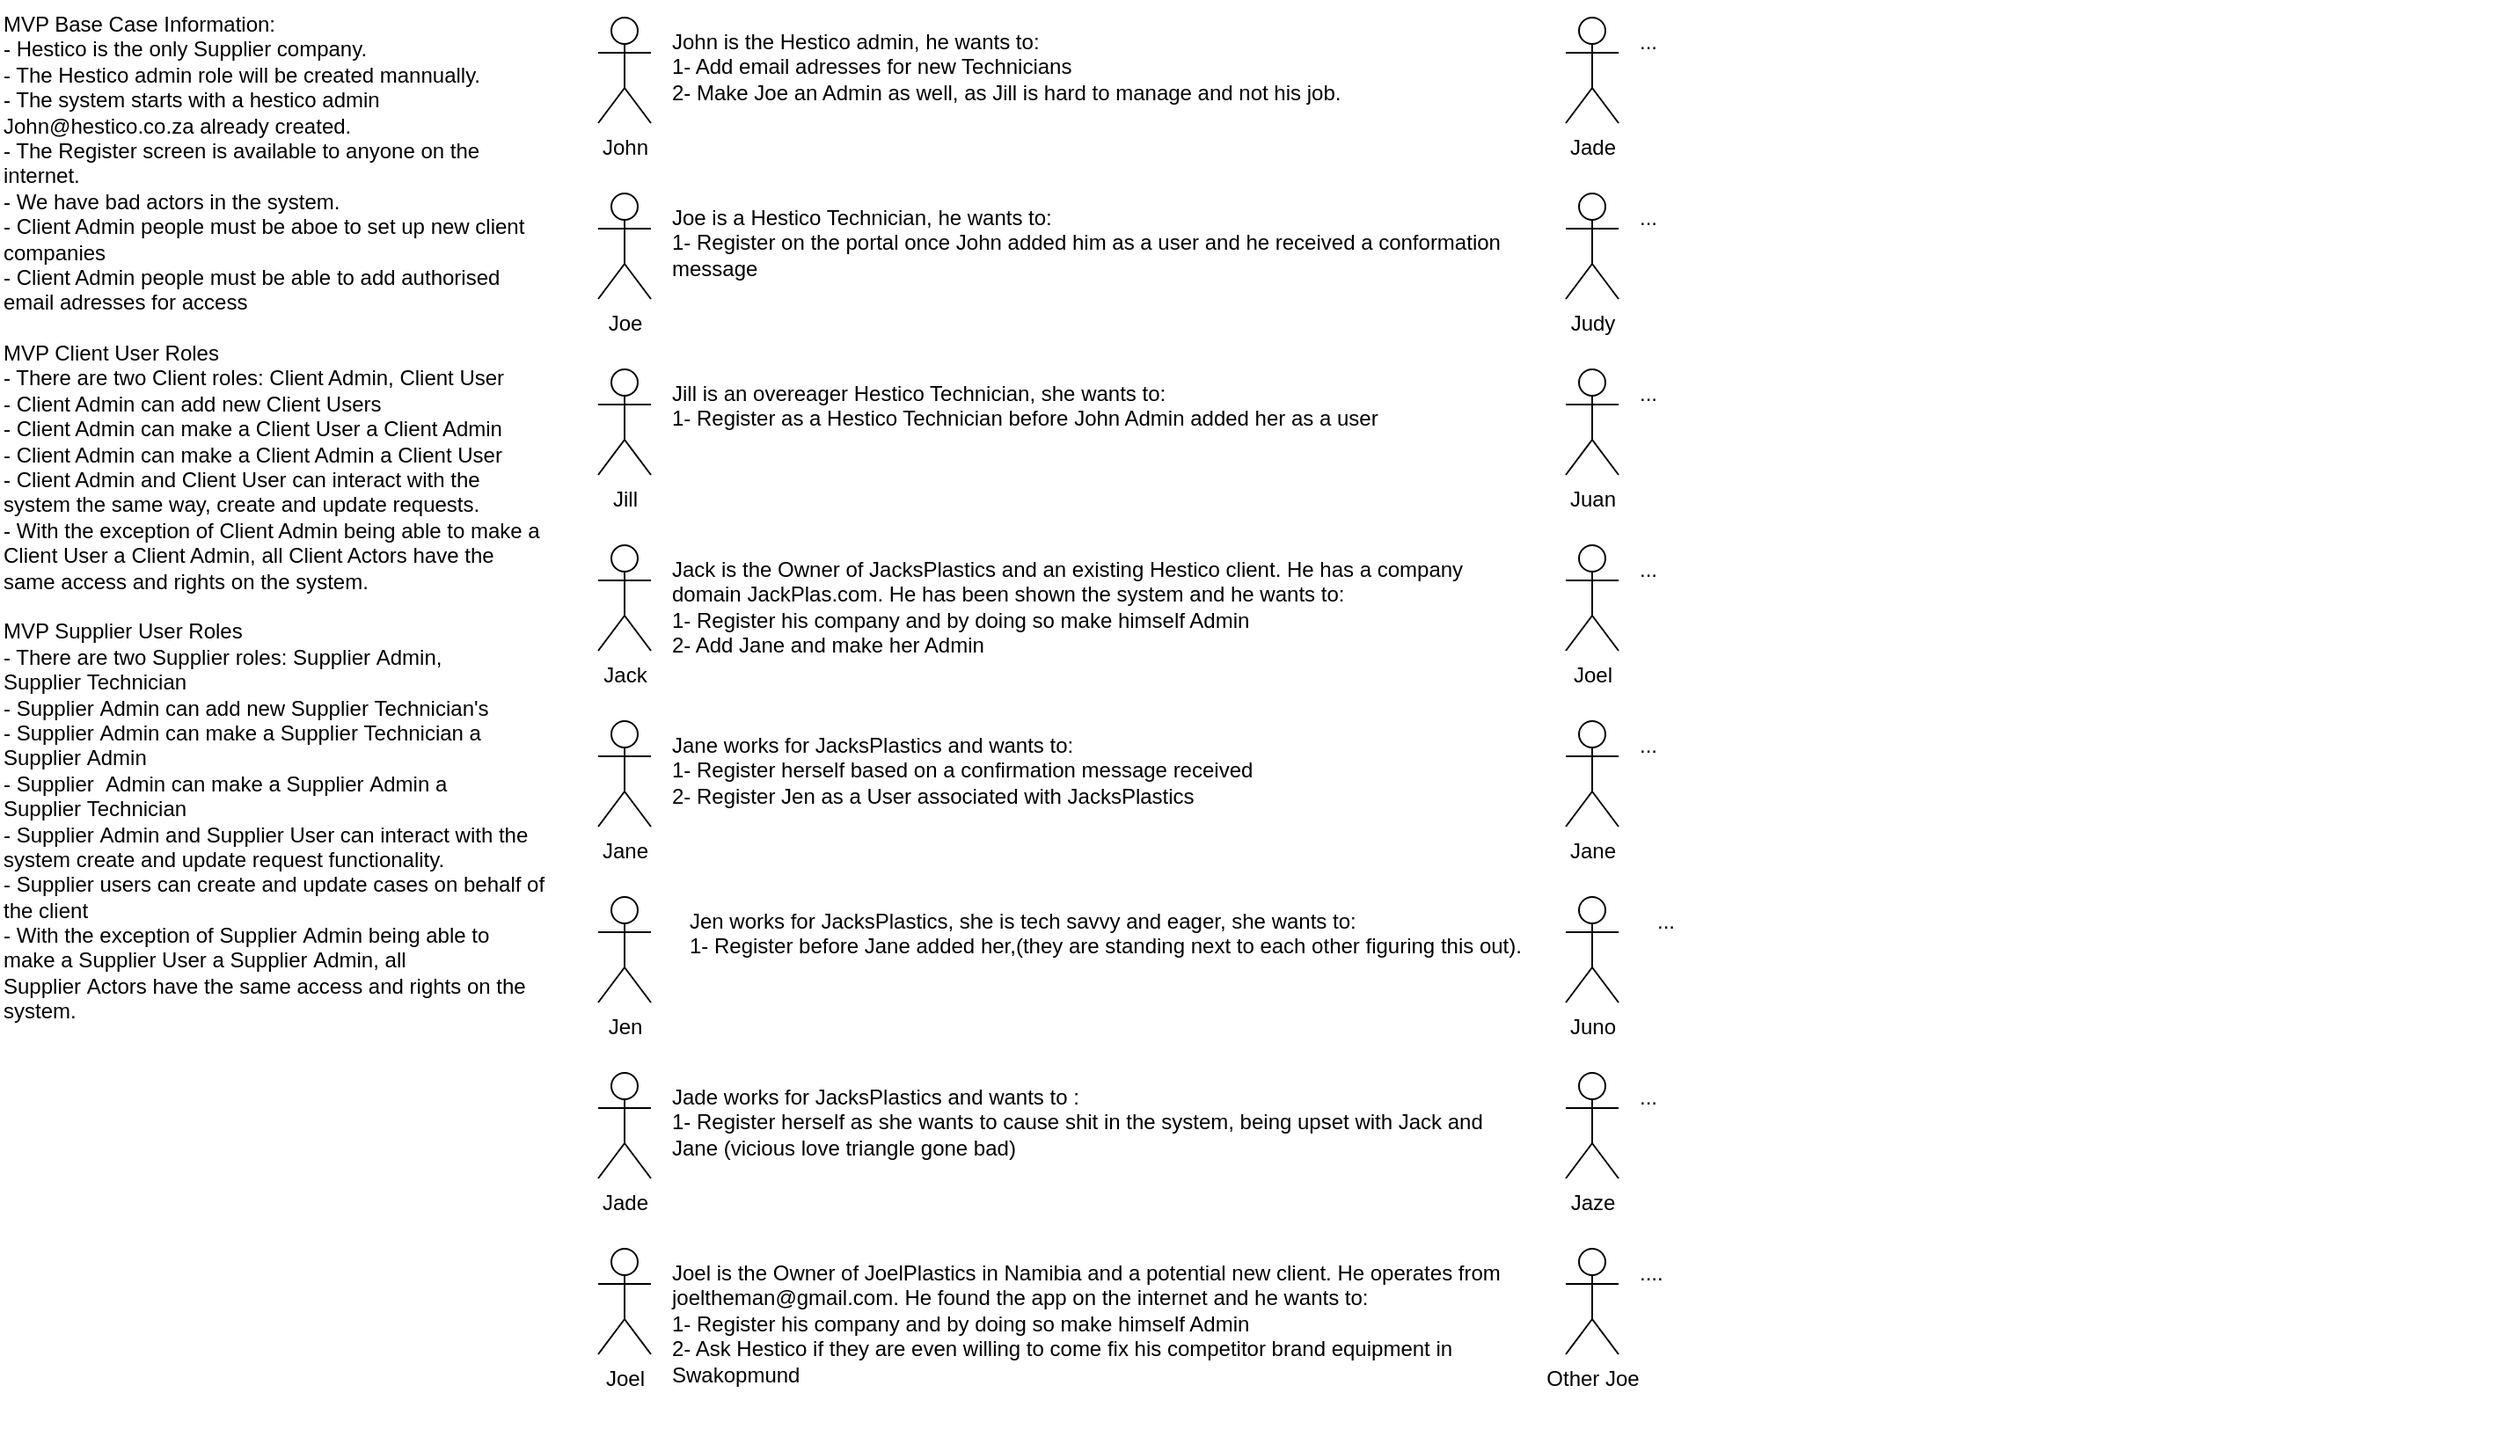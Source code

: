 <mxfile pages="2">
    <diagram id="lYpE3dDIqmqJ6G3t6TBV" name="cases">
        <mxGraphModel dx="588" dy="555" grid="1" gridSize="10" guides="1" tooltips="1" connect="1" arrows="1" fold="1" page="1" pageScale="1" pageWidth="1100" pageHeight="850" math="0" shadow="0">
            <root>
                <mxCell id="0"/>
                <mxCell id="1" parent="0"/>
                <mxCell id="2" value="John" style="shape=umlActor;verticalLabelPosition=bottom;verticalAlign=top;html=1;" parent="1" vertex="1">
                    <mxGeometry x="350" y="20" width="30" height="60" as="geometry"/>
                </mxCell>
                <mxCell id="5" value="Joe" style="shape=umlActor;verticalLabelPosition=bottom;verticalAlign=top;html=1;" parent="1" vertex="1">
                    <mxGeometry x="350" y="120" width="30" height="60" as="geometry"/>
                </mxCell>
                <mxCell id="6" value="Jill" style="shape=umlActor;verticalLabelPosition=bottom;verticalAlign=top;html=1;" parent="1" vertex="1">
                    <mxGeometry x="350" y="220" width="30" height="60" as="geometry"/>
                </mxCell>
                <mxCell id="7" value="Jack" style="shape=umlActor;verticalLabelPosition=bottom;verticalAlign=top;html=1;" parent="1" vertex="1">
                    <mxGeometry x="350" y="320" width="30" height="60" as="geometry"/>
                </mxCell>
                <mxCell id="8" value="Jane" style="shape=umlActor;verticalLabelPosition=bottom;verticalAlign=top;html=1;" parent="1" vertex="1">
                    <mxGeometry x="350" y="420" width="30" height="60" as="geometry"/>
                </mxCell>
                <mxCell id="10" value="Jen" style="shape=umlActor;verticalLabelPosition=bottom;verticalAlign=top;html=1;" parent="1" vertex="1">
                    <mxGeometry x="350" y="520" width="30" height="60" as="geometry"/>
                </mxCell>
                <mxCell id="11" value="Jade" style="shape=umlActor;verticalLabelPosition=bottom;verticalAlign=top;html=1;" parent="1" vertex="1">
                    <mxGeometry x="350" y="620" width="30" height="60" as="geometry"/>
                </mxCell>
                <mxCell id="12" value="MVP Base Case Information:&lt;br&gt;- Hestico is the only Supplier company. &lt;br&gt;- The Hestico admin role will be created mannually.&lt;br&gt;- The system starts with a hestico admin John@hestico.co.za already created.&lt;br&gt;- The Register screen is available to anyone on the internet.&lt;br&gt;- We have bad actors in the system.&amp;nbsp;&lt;br&gt;- Client Admin people must be aboe to set up new client companies&lt;br&gt;- Client Admin people must be able to add authorised email adresses for access&lt;br&gt;&lt;br&gt;MVP Client User Roles&lt;br&gt;- There are two Client roles: Client Admin, Client User&lt;br&gt;- Client Admin can add new Client Users&lt;br&gt;- Client Admin can make a Client User a Client Admin&lt;br&gt;- Client Admin can make a Client Admin a Client User&lt;br&gt;- Client Admin and Client User can interact with the system the same way, create and update requests.&amp;nbsp;&lt;br&gt;- With the exception of Client Admin being able to make a Client User a Client Admin, all Client Actors have the same access and rights on the system.&amp;nbsp;&lt;br&gt;&lt;br&gt;MVP Supplier User Roles&lt;br&gt;- There are two Supplier&amp;nbsp;roles: Supplier&amp;nbsp;Admin, Supplier&amp;nbsp;Technician&lt;br style=&quot;border-color: var(--border-color);&quot;&gt;- Supplier&amp;nbsp;Admin can add new Supplier&amp;nbsp;Technician's&lt;br style=&quot;border-color: var(--border-color);&quot;&gt;- Supplier&amp;nbsp;Admin can make a Supplier&amp;nbsp;Technician&amp;nbsp;a Supplier&amp;nbsp;Admin&lt;br style=&quot;border-color: var(--border-color);&quot;&gt;- Supplier&amp;nbsp;&amp;nbsp;Admin can make a Supplier&amp;nbsp;Admin a Supplier&amp;nbsp;Technician&lt;br style=&quot;border-color: var(--border-color);&quot;&gt;- Supplier&amp;nbsp;Admin and Supplier&amp;nbsp;User can interact with the system create and update request functionality.&amp;nbsp;&lt;br&gt;- Supplier users can create and update cases on behalf of the client&lt;br style=&quot;border-color: var(--border-color);&quot;&gt;- With the exception of Supplier&amp;nbsp;Admin being able to make a Supplier&amp;nbsp;User a Supplier&amp;nbsp;Admin, all Supplier&amp;nbsp;Actors have the same access and rights on the system." style="text;html=1;strokeColor=none;fillColor=none;align=left;verticalAlign=top;whiteSpace=wrap;rounded=0;" parent="1" vertex="1">
                    <mxGeometry x="10" y="10" width="310" height="820" as="geometry"/>
                </mxCell>
                <mxCell id="13" value="John is the Hestico admin, he wants to:&amp;nbsp;&lt;br&gt;1- Add email adresses for new Technicians&lt;br&gt;2- Make Joe an Admin as well, as Jill is hard to manage and not his job." style="text;html=1;strokeColor=none;fillColor=none;align=left;verticalAlign=top;whiteSpace=wrap;rounded=0;" parent="1" vertex="1">
                    <mxGeometry x="390" y="20" width="480" height="80" as="geometry"/>
                </mxCell>
                <mxCell id="14" value="Joe is a Hestico Technician, he wants to:&amp;nbsp;&lt;br&gt;1- Register on the portal once John added him as a user and he received a conformation message" style="text;html=1;strokeColor=none;fillColor=none;align=left;verticalAlign=top;whiteSpace=wrap;rounded=0;" parent="1" vertex="1">
                    <mxGeometry x="390" y="120" width="480" height="80" as="geometry"/>
                </mxCell>
                <mxCell id="15" value="Jill is an overeager Hestico Technician, she wants to:&amp;nbsp;&lt;br&gt;1- Register as a Hestico Technician before John Admin added her as a user&lt;span style=&quot;color: rgba(0, 0, 0, 0); font-family: monospace; font-size: 0px;&quot;&gt;%3CmxGraphModel%3E%3Croot%3E%3CmxCell%20id%3D%220%22%2F%3E%3CmxCell%20id%3D%221%22%20parent%3D%220%22%2F%3E%3CmxCell%20id%3D%222%22%20value%3D%22John%20is%20the%20Hestico%20admin%2C%20he%20wants%20to%3A%26amp%3Bnbsp%3B%26lt%3Bbr%26gt%3B1-%20Add%20email%20adresses%20for%20new%20Technicians%22%20style%3D%22text%3Bhtml%3D1%3BstrokeColor%3Dnone%3BfillColor%3Dnone%3Balign%3Dleft%3BverticalAlign%3Dtop%3BwhiteSpace%3Dwrap%3Brounded%3D0%3B%22%20vertex%3D%221%22%20parent%3D%221%22%3E%3CmxGeometry%20x%3D%22440%22%20y%3D%2240%22%20width%3D%22480%22%20height%3D%2280%22%20as%3D%22geometry%22%2F%3E%3C%2FmxCell%3E%3C%2Froot%3E%3C%2FmxGraphModel%3E&lt;/span&gt;" style="text;html=1;strokeColor=none;fillColor=none;align=left;verticalAlign=top;whiteSpace=wrap;rounded=0;" parent="1" vertex="1">
                    <mxGeometry x="390" y="220" width="480" height="80" as="geometry"/>
                </mxCell>
                <mxCell id="16" value="Jack is the Owner of JacksPlastics and an existing Hestico client. He has a company domain JackPlas.com. He has been shown the system and he wants to:&amp;nbsp;&lt;br&gt;1- Register his company and by doing so make himself Admin&lt;br&gt;2- Add Jane and make her Admin" style="text;html=1;strokeColor=none;fillColor=none;align=left;verticalAlign=top;whiteSpace=wrap;rounded=0;" parent="1" vertex="1">
                    <mxGeometry x="390" y="320" width="480" height="80" as="geometry"/>
                </mxCell>
                <mxCell id="17" value="Jane works for JacksPlastics and wants to:&amp;nbsp;&lt;br&gt;1- Register herself based on a confirmation message received&lt;br&gt;2- Register Jen as a User associated with JacksPlastics" style="text;html=1;strokeColor=none;fillColor=none;align=left;verticalAlign=top;whiteSpace=wrap;rounded=0;" parent="1" vertex="1">
                    <mxGeometry x="390" y="420" width="480" height="80" as="geometry"/>
                </mxCell>
                <mxCell id="18" value="Joel" style="shape=umlActor;verticalLabelPosition=bottom;verticalAlign=top;html=1;" parent="1" vertex="1">
                    <mxGeometry x="350" y="720" width="30" height="60" as="geometry"/>
                </mxCell>
                <mxCell id="19" value="Joel is the Owner of JoelPlastics in Namibia and a potential new client. He operates from joeltheman@gmail.com. He found the app on the internet and he wants to:&amp;nbsp;&lt;br&gt;1- Register his company and by doing so make himself Admin&lt;br&gt;2- Ask Hestico if they are even willing to come fix his competitor brand equipment in Swakopmund" style="text;html=1;strokeColor=none;fillColor=none;align=left;verticalAlign=top;whiteSpace=wrap;rounded=0;" parent="1" vertex="1">
                    <mxGeometry x="390" y="720" width="480" height="80" as="geometry"/>
                </mxCell>
                <mxCell id="20" value="Jade works for JacksPlastics and wants to :&amp;nbsp;&lt;br&gt;1- Register herself as she wants to cause shit in the system, being upset with Jack and Jane (vicious love triangle gone bad)" style="text;html=1;strokeColor=none;fillColor=none;align=left;verticalAlign=top;whiteSpace=wrap;rounded=0;" parent="1" vertex="1">
                    <mxGeometry x="390" y="620" width="480" height="80" as="geometry"/>
                </mxCell>
                <mxCell id="21" value="Jen works for JacksPlastics, she is tech savvy and eager,&amp;nbsp;she wants to:&amp;nbsp;&lt;br&gt;1- Register before Jane added her,(they are standing next to each other figuring this out)." style="text;html=1;strokeColor=none;fillColor=none;align=left;verticalAlign=top;whiteSpace=wrap;rounded=0;" parent="1" vertex="1">
                    <mxGeometry x="400" y="520" width="480" height="80" as="geometry"/>
                </mxCell>
                <mxCell id="22" value="Jade" style="shape=umlActor;verticalLabelPosition=bottom;verticalAlign=top;html=1;" parent="1" vertex="1">
                    <mxGeometry x="900" y="20" width="30" height="60" as="geometry"/>
                </mxCell>
                <mxCell id="23" value="Judy" style="shape=umlActor;verticalLabelPosition=bottom;verticalAlign=top;html=1;" parent="1" vertex="1">
                    <mxGeometry x="900" y="120" width="30" height="60" as="geometry"/>
                </mxCell>
                <mxCell id="24" value="Juan" style="shape=umlActor;verticalLabelPosition=bottom;verticalAlign=top;html=1;" parent="1" vertex="1">
                    <mxGeometry x="900" y="220" width="30" height="60" as="geometry"/>
                </mxCell>
                <mxCell id="25" value="Joel" style="shape=umlActor;verticalLabelPosition=bottom;verticalAlign=top;html=1;" parent="1" vertex="1">
                    <mxGeometry x="900" y="320" width="30" height="60" as="geometry"/>
                </mxCell>
                <mxCell id="26" value="Jane" style="shape=umlActor;verticalLabelPosition=bottom;verticalAlign=top;html=1;" parent="1" vertex="1">
                    <mxGeometry x="900" y="420" width="30" height="60" as="geometry"/>
                </mxCell>
                <mxCell id="27" value="Juno" style="shape=umlActor;verticalLabelPosition=bottom;verticalAlign=top;html=1;" parent="1" vertex="1">
                    <mxGeometry x="900" y="520" width="30" height="60" as="geometry"/>
                </mxCell>
                <mxCell id="28" value="Jaze" style="shape=umlActor;verticalLabelPosition=bottom;verticalAlign=top;html=1;" parent="1" vertex="1">
                    <mxGeometry x="900" y="620" width="30" height="60" as="geometry"/>
                </mxCell>
                <mxCell id="29" value="..." style="text;html=1;strokeColor=none;fillColor=none;align=left;verticalAlign=top;whiteSpace=wrap;rounded=0;" parent="1" vertex="1">
                    <mxGeometry x="940" y="20" width="480" height="80" as="geometry"/>
                </mxCell>
                <mxCell id="30" value="..." style="text;html=1;strokeColor=none;fillColor=none;align=left;verticalAlign=top;whiteSpace=wrap;rounded=0;" parent="1" vertex="1">
                    <mxGeometry x="940" y="120" width="480" height="80" as="geometry"/>
                </mxCell>
                <mxCell id="31" value="..." style="text;html=1;strokeColor=none;fillColor=none;align=left;verticalAlign=top;whiteSpace=wrap;rounded=0;" parent="1" vertex="1">
                    <mxGeometry x="940" y="220" width="480" height="80" as="geometry"/>
                </mxCell>
                <mxCell id="32" value="..." style="text;html=1;strokeColor=none;fillColor=none;align=left;verticalAlign=top;whiteSpace=wrap;rounded=0;" parent="1" vertex="1">
                    <mxGeometry x="940" y="320" width="480" height="80" as="geometry"/>
                </mxCell>
                <mxCell id="33" value="..." style="text;html=1;strokeColor=none;fillColor=none;align=left;verticalAlign=top;whiteSpace=wrap;rounded=0;" parent="1" vertex="1">
                    <mxGeometry x="940" y="420" width="480" height="80" as="geometry"/>
                </mxCell>
                <mxCell id="34" value="Other Joe" style="shape=umlActor;verticalLabelPosition=bottom;verticalAlign=top;html=1;" parent="1" vertex="1">
                    <mxGeometry x="900" y="720" width="30" height="60" as="geometry"/>
                </mxCell>
                <mxCell id="35" value="...." style="text;html=1;strokeColor=none;fillColor=none;align=left;verticalAlign=top;whiteSpace=wrap;rounded=0;" parent="1" vertex="1">
                    <mxGeometry x="940" y="720" width="480" height="80" as="geometry"/>
                </mxCell>
                <mxCell id="36" value="..." style="text;html=1;strokeColor=none;fillColor=none;align=left;verticalAlign=top;whiteSpace=wrap;rounded=0;" parent="1" vertex="1">
                    <mxGeometry x="940" y="620" width="480" height="80" as="geometry"/>
                </mxCell>
                <mxCell id="37" value="..." style="text;html=1;strokeColor=none;fillColor=none;align=left;verticalAlign=top;whiteSpace=wrap;rounded=0;" parent="1" vertex="1">
                    <mxGeometry x="950" y="520" width="480" height="80" as="geometry"/>
                </mxCell>
            </root>
        </mxGraphModel>
    </diagram>
    <diagram id="XRNIcyEufCKisz5gaLjk" name="flow">
        <mxGraphModel dx="5624" dy="2220" grid="1" gridSize="10" guides="1" tooltips="1" connect="1" arrows="1" fold="1" page="1" pageScale="1" pageWidth="1100" pageHeight="850" math="0" shadow="0">
            <root>
                <mxCell id="0"/>
                <mxCell id="1" parent="0"/>
                <mxCell id="3gF2127aRMQdUb-1L_oM-12" value="Salient Points: &lt;br&gt;You cannot Register as a user of a company, without the Admin first adding you.&amp;nbsp;&lt;br&gt;You can Register as a new Client Company, you will then be the Admin and added as a user&lt;div&gt;&lt;br&gt;Complex Scenarios Excluded for now:&amp;nbsp;&lt;div&gt;Client has multiple sites&lt;/div&gt;&lt;div&gt;Any form of company/user validation&lt;br&gt;&lt;div&gt;&lt;br&gt;&lt;/div&gt;&lt;/div&gt;&lt;/div&gt;" style="text;html=1;strokeColor=none;fillColor=#FFFFFF;align=left;verticalAlign=top;whiteSpace=wrap;rounded=0;" parent="1" vertex="1">
                    <mxGeometry x="5" y="660" width="919" height="120" as="geometry"/>
                </mxCell>
                <mxCell id="rQJZM5QlKdV1HmWrJyB7-55" style="edgeStyle=none;html=1;fillColor=#FFFFFF;" parent="1" source="rQJZM5QlKdV1HmWrJyB7-56" target="rQJZM5QlKdV1HmWrJyB7-58" edge="1">
                    <mxGeometry relative="1" as="geometry"/>
                </mxCell>
                <mxCell id="rQJZM5QlKdV1HmWrJyB7-56" value="" style="ellipse;whiteSpace=wrap;html=1;fillColor=#FFFFFF;" parent="1" vertex="1">
                    <mxGeometry x="52" y="119.5" width="40" height="40" as="geometry"/>
                </mxCell>
                <mxCell id="McaZuEINoJCjQyxoQrHF-2" style="edgeStyle=none;html=1;entryX=0;entryY=0.5;entryDx=0;entryDy=0;fillColor=#FFFFFF;" edge="1" parent="1" source="rQJZM5QlKdV1HmWrJyB7-58" target="rQJZM5QlKdV1HmWrJyB7-87">
                    <mxGeometry relative="1" as="geometry"/>
                </mxCell>
                <mxCell id="rQJZM5QlKdV1HmWrJyB7-58" value="&lt;div style=&quot;border-color: var(--border-color);&quot;&gt;Register&lt;/div&gt;&lt;div style=&quot;border-color: var(--border-color);&quot;&gt;Log In&lt;/div&gt;" style="rounded=1;whiteSpace=wrap;html=1;fillColor=#FFFFFF;" parent="1" vertex="1">
                    <mxGeometry x="12" y="190" width="120" height="80" as="geometry"/>
                </mxCell>
                <mxCell id="rQJZM5QlKdV1HmWrJyB7-59" value="J" style="shape=umlActor;verticalLabelPosition=bottom;verticalAlign=top;html=1;outlineConnect=0;fillColor=#FFFFFF;" parent="1" vertex="1">
                    <mxGeometry x="5" y="96.25" width="30" height="60" as="geometry"/>
                </mxCell>
                <mxCell id="rQJZM5QlKdV1HmWrJyB7-60" value="&lt;i&gt;index.html&lt;/i&gt;" style="text;html=1;align=center;verticalAlign=middle;whiteSpace=wrap;rounded=0;fillColor=none;" parent="1" vertex="1">
                    <mxGeometry x="92" y="165" width="60" height="30" as="geometry"/>
                </mxCell>
                <mxCell id="McaZuEINoJCjQyxoQrHF-17" style="edgeStyle=none;html=1;entryX=0;entryY=0.5;entryDx=0;entryDy=0;fillColor=#FFFFFF;" edge="1" parent="1" source="rQJZM5QlKdV1HmWrJyB7-63" target="rQJZM5QlKdV1HmWrJyB7-76">
                    <mxGeometry relative="1" as="geometry"/>
                </mxCell>
                <mxCell id="McaZuEINoJCjQyxoQrHF-21" style="edgeStyle=none;html=1;entryX=0;entryY=0.5;entryDx=0;entryDy=0;fillColor=#FFFFFF;" edge="1" parent="1" source="rQJZM5QlKdV1HmWrJyB7-63" target="rQJZM5QlKdV1HmWrJyB7-74">
                    <mxGeometry relative="1" as="geometry"/>
                </mxCell>
                <mxCell id="rQJZM5QlKdV1HmWrJyB7-63" value="" style="rhombus;whiteSpace=wrap;html=1;fillColor=#FFFFFF;" parent="1" vertex="1">
                    <mxGeometry x="730" y="279.75" width="40" height="40" as="geometry"/>
                </mxCell>
                <mxCell id="McaZuEINoJCjQyxoQrHF-39" style="edgeStyle=orthogonalEdgeStyle;html=1;entryX=0;entryY=0.5;entryDx=0;entryDy=0;fillColor=#FFFFFF;" edge="1" parent="1" source="rQJZM5QlKdV1HmWrJyB7-65" target="rQJZM5QlKdV1HmWrJyB7-67">
                    <mxGeometry relative="1" as="geometry"/>
                </mxCell>
                <mxCell id="rQJZM5QlKdV1HmWrJyB7-65" value="Company Registration" style="rounded=1;whiteSpace=wrap;html=1;fillColor=#FFFFFF;" parent="1" vertex="1">
                    <mxGeometry x="752" y="459" width="120" height="80" as="geometry"/>
                </mxCell>
                <mxCell id="rQJZM5QlKdV1HmWrJyB7-66" value="&lt;i&gt;registercompany.html&lt;/i&gt;" style="text;html=1;align=center;verticalAlign=middle;whiteSpace=wrap;rounded=0;fillColor=none;" parent="1" vertex="1">
                    <mxGeometry x="752" y="535" width="120" height="30" as="geometry"/>
                </mxCell>
                <mxCell id="McaZuEINoJCjQyxoQrHF-38" style="edgeStyle=orthogonalEdgeStyle;html=1;entryX=0.5;entryY=1;entryDx=0;entryDy=0;fillColor=#FFFFFF;" edge="1" parent="1" source="rQJZM5QlKdV1HmWrJyB7-67" target="rQJZM5QlKdV1HmWrJyB7-84">
                    <mxGeometry relative="1" as="geometry"/>
                </mxCell>
                <mxCell id="rQJZM5QlKdV1HmWrJyB7-67" value="Confirm&amp;nbsp;&lt;div&gt;Company&lt;br&gt;&lt;div&gt;Registration&lt;/div&gt;&lt;/div&gt;" style="rounded=1;whiteSpace=wrap;html=1;fillColor=#FFFFFF;" parent="1" vertex="1">
                    <mxGeometry x="970" y="459" width="120" height="80" as="geometry"/>
                </mxCell>
                <mxCell id="rQJZM5QlKdV1HmWrJyB7-68" value="&lt;i&gt;confirmcompany.html&lt;/i&gt;" style="text;html=1;align=center;verticalAlign=middle;whiteSpace=wrap;rounded=0;fillColor=none;" parent="1" vertex="1">
                    <mxGeometry x="970" y="535" width="120" height="30" as="geometry"/>
                </mxCell>
                <mxCell id="McaZuEINoJCjQyxoQrHF-60" style="edgeStyle=orthogonalEdgeStyle;html=1;fillColor=#FFFFFF;entryX=0.5;entryY=1;entryDx=0;entryDy=0;" edge="1" parent="1" source="rQJZM5QlKdV1HmWrJyB7-73" target="rQJZM5QlKdV1HmWrJyB7-58">
                    <mxGeometry relative="1" as="geometry">
                        <mxPoint x="92" y="360" as="targetPoint"/>
                    </mxGeometry>
                </mxCell>
                <mxCell id="rQJZM5QlKdV1HmWrJyB7-73" value="Explain Onboarding Process" style="rounded=1;whiteSpace=wrap;html=1;fillColor=#FFFFFF;" parent="1" vertex="1">
                    <mxGeometry x="12" y="540" width="120" height="80" as="geometry"/>
                </mxCell>
                <mxCell id="McaZuEINoJCjQyxoQrHF-53" style="edgeStyle=orthogonalEdgeStyle;html=1;entryX=1;entryY=0.5;entryDx=0;entryDy=0;fillColor=#FFFFFF;" edge="1" parent="1" source="rQJZM5QlKdV1HmWrJyB7-74" target="rQJZM5QlKdV1HmWrJyB7-92">
                    <mxGeometry relative="1" as="geometry">
                        <Array as="points">
                            <mxPoint x="871" y="400"/>
                        </Array>
                    </mxGeometry>
                </mxCell>
                <mxCell id="rQJZM5QlKdV1HmWrJyB7-74" value="Not Linked to a Company" style="rounded=0;whiteSpace=wrap;html=1;fillColor=#FFFFFF;" parent="1" vertex="1">
                    <mxGeometry x="811" y="319.75" width="120" height="40" as="geometry"/>
                </mxCell>
                <mxCell id="McaZuEINoJCjQyxoQrHF-47" style="html=1;entryX=0.5;entryY=1;entryDx=0;entryDy=0;fillColor=#FFFFFF;exitX=1;exitY=0.5;exitDx=0;exitDy=0;" edge="1" parent="1" source="rQJZM5QlKdV1HmWrJyB7-76" target="rQJZM5QlKdV1HmWrJyB7-84">
                    <mxGeometry relative="1" as="geometry"/>
                </mxCell>
                <mxCell id="rQJZM5QlKdV1HmWrJyB7-76" value="Linked to a Company" style="rounded=0;whiteSpace=wrap;html=1;fillColor=#FFFFFF;" parent="1" vertex="1">
                    <mxGeometry x="811" y="240" width="120" height="40" as="geometry"/>
                </mxCell>
                <mxCell id="rQJZM5QlKdV1HmWrJyB7-79" value="&lt;i&gt;explainonboarding.html&lt;/i&gt;" style="text;html=1;align=center;verticalAlign=middle;whiteSpace=wrap;rounded=0;fillColor=#FFFFFF;" parent="1" vertex="1">
                    <mxGeometry x="12" y="620" width="120" height="20" as="geometry"/>
                </mxCell>
                <mxCell id="McaZuEINoJCjQyxoQrHF-19" style="edgeStyle=none;html=1;entryX=0;entryY=0.5;entryDx=0;entryDy=0;fillColor=#FFFFFF;" edge="1" parent="1" source="rQJZM5QlKdV1HmWrJyB7-82" target="rQJZM5QlKdV1HmWrJyB7-63">
                    <mxGeometry relative="1" as="geometry"/>
                </mxCell>
                <mxCell id="rQJZM5QlKdV1HmWrJyB7-82" value="Confirm&amp;nbsp;&lt;div&gt;User&lt;br&gt;&lt;div&gt;Registration&lt;/div&gt;&lt;/div&gt;" style="rounded=1;whiteSpace=wrap;html=1;fillColor=#FFFFFF;" parent="1" vertex="1">
                    <mxGeometry x="571" y="259.75" width="120" height="80" as="geometry"/>
                </mxCell>
                <mxCell id="McaZuEINoJCjQyxoQrHF-3" style="edgeStyle=none;html=1;entryX=0;entryY=0.5;entryDx=0;entryDy=0;fillColor=#FFFFFF;" edge="1" parent="1" source="rQJZM5QlKdV1HmWrJyB7-87" target="rQJZM5QlKdV1HmWrJyB7-88">
                    <mxGeometry relative="1" as="geometry"/>
                </mxCell>
                <mxCell id="McaZuEINoJCjQyxoQrHF-4" style="edgeStyle=none;html=1;entryX=0;entryY=0.5;entryDx=0;entryDy=0;fillColor=#FFFFFF;" edge="1" parent="1" source="rQJZM5QlKdV1HmWrJyB7-87" target="rQJZM5QlKdV1HmWrJyB7-90">
                    <mxGeometry relative="1" as="geometry"/>
                </mxCell>
                <mxCell id="rQJZM5QlKdV1HmWrJyB7-87" value="" style="rhombus;whiteSpace=wrap;html=1;fillColor=#FFFFFF;" parent="1" vertex="1">
                    <mxGeometry x="172" y="210" width="40" height="40" as="geometry"/>
                </mxCell>
                <mxCell id="McaZuEINoJCjQyxoQrHF-8" style="edgeStyle=none;html=1;entryX=0;entryY=0.5;entryDx=0;entryDy=0;fillColor=#FFFFFF;" edge="1" parent="1" source="rQJZM5QlKdV1HmWrJyB7-88" target="rQJZM5QlKdV1HmWrJyB7-78">
                    <mxGeometry relative="1" as="geometry"/>
                </mxCell>
                <mxCell id="rQJZM5QlKdV1HmWrJyB7-88" value="Register" style="rounded=0;whiteSpace=wrap;html=1;fillColor=#FFFFFF;" parent="1" vertex="1">
                    <mxGeometry x="250" y="280" width="120" height="40" as="geometry"/>
                </mxCell>
                <mxCell id="McaZuEINoJCjQyxoQrHF-7" style="edgeStyle=none;html=1;entryX=0;entryY=0.5;entryDx=0;entryDy=0;fillColor=#FFFFFF;" edge="1" parent="1" source="rQJZM5QlKdV1HmWrJyB7-90" target="rQJZM5QlKdV1HmWrJyB7-70">
                    <mxGeometry relative="1" as="geometry"/>
                </mxCell>
                <mxCell id="rQJZM5QlKdV1HmWrJyB7-90" value="Log In" style="rounded=0;whiteSpace=wrap;html=1;fillColor=#FFFFFF;" parent="1" vertex="1">
                    <mxGeometry x="252" y="160" width="120" height="40" as="geometry"/>
                </mxCell>
                <mxCell id="McaZuEINoJCjQyxoQrHF-54" style="edgeStyle=orthogonalEdgeStyle;html=1;entryX=0.5;entryY=0;entryDx=0;entryDy=0;fillColor=#FFFFFF;" edge="1" parent="1" source="rQJZM5QlKdV1HmWrJyB7-92" target="rQJZM5QlKdV1HmWrJyB7-95">
                    <mxGeometry relative="1" as="geometry"/>
                </mxCell>
                <mxCell id="rQJZM5QlKdV1HmWrJyB7-92" value="&lt;div&gt;Do you want to:&amp;nbsp;&lt;br&gt;- Register Company&lt;br&gt;- Link to Existing&lt;/div&gt;" style="rounded=1;whiteSpace=wrap;html=1;fillColor=#FFFFFF;" parent="1" vertex="1">
                    <mxGeometry x="250" y="359.75" width="120" height="80" as="geometry"/>
                </mxCell>
                <mxCell id="McaZuEINoJCjQyxoQrHF-57" style="edgeStyle=orthogonalEdgeStyle;html=1;entryX=0;entryY=0.5;entryDx=0;entryDy=0;fillColor=#FFFFFF;" edge="1" parent="1" source="rQJZM5QlKdV1HmWrJyB7-95" target="rQJZM5QlKdV1HmWrJyB7-99">
                    <mxGeometry relative="1" as="geometry"/>
                </mxCell>
                <mxCell id="McaZuEINoJCjQyxoQrHF-63" style="edgeStyle=orthogonalEdgeStyle;html=1;fillColor=#FFFFFF;" edge="1" parent="1" source="rQJZM5QlKdV1HmWrJyB7-95" target="rQJZM5QlKdV1HmWrJyB7-97">
                    <mxGeometry relative="1" as="geometry"/>
                </mxCell>
                <mxCell id="rQJZM5QlKdV1HmWrJyB7-95" value="" style="rhombus;whiteSpace=wrap;html=1;fillColor=#FFFFFF;" parent="1" vertex="1">
                    <mxGeometry x="290" y="479" width="40" height="40" as="geometry"/>
                </mxCell>
                <mxCell id="McaZuEINoJCjQyxoQrHF-61" style="edgeStyle=orthogonalEdgeStyle;html=1;fillColor=#FFFFFF;" edge="1" parent="1" source="rQJZM5QlKdV1HmWrJyB7-97" target="rQJZM5QlKdV1HmWrJyB7-73">
                    <mxGeometry relative="1" as="geometry"/>
                </mxCell>
                <mxCell id="rQJZM5QlKdV1HmWrJyB7-97" value="Link Existing" style="rounded=0;whiteSpace=wrap;html=1;fillColor=#FFFFFF;" parent="1" vertex="1">
                    <mxGeometry x="250" y="560" width="120" height="40" as="geometry"/>
                </mxCell>
                <mxCell id="McaZuEINoJCjQyxoQrHF-62" style="edgeStyle=orthogonalEdgeStyle;html=1;entryX=0;entryY=0.5;entryDx=0;entryDy=0;fillColor=#FFFFFF;" edge="1" parent="1" source="rQJZM5QlKdV1HmWrJyB7-99" target="rQJZM5QlKdV1HmWrJyB7-65">
                    <mxGeometry relative="1" as="geometry"/>
                </mxCell>
                <mxCell id="rQJZM5QlKdV1HmWrJyB7-99" value="Register Company" style="rounded=0;whiteSpace=wrap;html=1;fillColor=#FFFFFF;" parent="1" vertex="1">
                    <mxGeometry x="370" y="479" width="120" height="40" as="geometry"/>
                </mxCell>
                <mxCell id="McaZuEINoJCjQyxoQrHF-12" style="edgeStyle=none;html=1;entryX=1;entryY=0.5;entryDx=0;entryDy=0;fillColor=#FFFFFF;" edge="1" parent="1" source="rQJZM5QlKdV1HmWrJyB7-101" target="rQJZM5QlKdV1HmWrJyB7-103">
                    <mxGeometry relative="1" as="geometry"/>
                </mxCell>
                <mxCell id="rQJZM5QlKdV1HmWrJyB7-101" value="" style="rhombus;whiteSpace=wrap;html=1;fillColor=#FFFFFF;" parent="1" vertex="1">
                    <mxGeometry x="912" y="96.25" width="40" height="40" as="geometry"/>
                </mxCell>
                <mxCell id="McaZuEINoJCjQyxoQrHF-49" style="edgeStyle=none;html=1;entryX=1;entryY=0.5;entryDx=0;entryDy=0;fillColor=#FFFFFF;" edge="1" parent="1" source="rQJZM5QlKdV1HmWrJyB7-103" target="rQJZM5QlKdV1HmWrJyB7-104">
                    <mxGeometry relative="1" as="geometry">
                        <mxPoint x="712" y="76.25" as="targetPoint"/>
                    </mxGeometry>
                </mxCell>
                <mxCell id="rQJZM5QlKdV1HmWrJyB7-103" value="Add users" style="rounded=0;whiteSpace=wrap;html=1;fillColor=#FFFFFF;" parent="1" vertex="1">
                    <mxGeometry x="752" y="59.5" width="120" height="40" as="geometry"/>
                </mxCell>
                <mxCell id="rQJZM5QlKdV1HmWrJyB7-107" value="&lt;i&gt;confirmuser.html&lt;/i&gt;" style="text;html=1;align=center;verticalAlign=middle;whiteSpace=wrap;rounded=0;fillColor=none;" parent="1" vertex="1">
                    <mxGeometry x="560" y="333" width="120" height="30" as="geometry"/>
                </mxCell>
                <mxCell id="McaZuEINoJCjQyxoQrHF-10" style="edgeStyle=none;html=1;fillColor=#FFFFFF;" edge="1" parent="1" source="rQJZM5QlKdV1HmWrJyB7-70" target="rQJZM5QlKdV1HmWrJyB7-84">
                    <mxGeometry relative="1" as="geometry">
                        <mxPoint x="370" y="50" as="targetPoint"/>
                    </mxGeometry>
                </mxCell>
                <mxCell id="McaZuEINoJCjQyxoQrHF-52" style="edgeStyle=none;html=1;entryX=1;entryY=1;entryDx=0;entryDy=0;fillColor=#FFFFFF;" edge="1" parent="1" source="rQJZM5QlKdV1HmWrJyB7-84" target="rQJZM5QlKdV1HmWrJyB7-101">
                    <mxGeometry relative="1" as="geometry"/>
                </mxCell>
                <mxCell id="rQJZM5QlKdV1HmWrJyB7-84" value="Home&lt;div&gt;Add users (if admin)&lt;/div&gt;&lt;div&gt;Other...&lt;/div&gt;&lt;div&gt;&lt;span style=&quot;background-color: initial;&quot;&gt;Other...&lt;/span&gt;&lt;/div&gt;&lt;div&gt;&lt;span style=&quot;background-color: initial;&quot;&gt;Other...&lt;/span&gt;&amp;nbsp;&lt;/div&gt;" style="rounded=1;whiteSpace=wrap;html=1;fillColor=#FFFFFF;" parent="1" vertex="1">
                    <mxGeometry x="970" y="140" width="120" height="80" as="geometry"/>
                </mxCell>
                <mxCell id="rQJZM5QlKdV1HmWrJyB7-106" value="&lt;i&gt;home.html&lt;/i&gt;" style="text;html=1;align=center;verticalAlign=middle;whiteSpace=wrap;rounded=0;fillColor=none;" parent="1" vertex="1">
                    <mxGeometry x="972" y="119" width="120" height="21" as="geometry"/>
                </mxCell>
                <mxCell id="McaZuEINoJCjQyxoQrHF-16" style="edgeStyle=none;html=1;entryX=0;entryY=0.5;entryDx=0;entryDy=0;fillColor=#FFFFFF;" edge="1" parent="1" source="rQJZM5QlKdV1HmWrJyB7-78" target="rQJZM5QlKdV1HmWrJyB7-82">
                    <mxGeometry relative="1" as="geometry"/>
                </mxCell>
                <mxCell id="rQJZM5QlKdV1HmWrJyB7-70" value="Log in" style="rounded=1;whiteSpace=wrap;html=1;fillColor=#FFFFFF;" parent="1" vertex="1">
                    <mxGeometry x="412" y="140" width="120" height="80" as="geometry"/>
                </mxCell>
                <mxCell id="rQJZM5QlKdV1HmWrJyB7-71" value="&lt;i&gt;login.html&lt;/i&gt;" style="text;html=1;align=center;verticalAlign=middle;whiteSpace=wrap;rounded=0;fillColor=none;" parent="1" vertex="1">
                    <mxGeometry x="412" y="210" width="70" height="40" as="geometry"/>
                </mxCell>
                <mxCell id="rQJZM5QlKdV1HmWrJyB7-78" value="Register User" style="rounded=1;whiteSpace=wrap;html=1;fillColor=#FFFFFF;" parent="1" vertex="1">
                    <mxGeometry x="410" y="260" width="120" height="80" as="geometry"/>
                </mxCell>
                <mxCell id="rQJZM5QlKdV1HmWrJyB7-80" value="&lt;i&gt;registeruser.html&lt;/i&gt;" style="text;html=1;align=center;verticalAlign=middle;whiteSpace=wrap;rounded=0;fillColor=none;" parent="1" vertex="1">
                    <mxGeometry x="400" y="336.75" width="120" height="26.25" as="geometry"/>
                </mxCell>
                <mxCell id="rQJZM5QlKdV1HmWrJyB7-104" value="Add Users" style="rounded=1;whiteSpace=wrap;html=1;fillColor=#FFFFFF;" parent="1" vertex="1">
                    <mxGeometry x="592" y="39" width="119" height="81" as="geometry"/>
                </mxCell>
                <mxCell id="rQJZM5QlKdV1HmWrJyB7-105" value="&lt;i&gt;addusers.html&lt;/i&gt;" style="text;html=1;align=center;verticalAlign=middle;whiteSpace=wrap;rounded=0;fillColor=none;" parent="1" vertex="1">
                    <mxGeometry x="578" y="18" width="120" height="30" as="geometry"/>
                </mxCell>
            </root>
        </mxGraphModel>
    </diagram>
</mxfile>